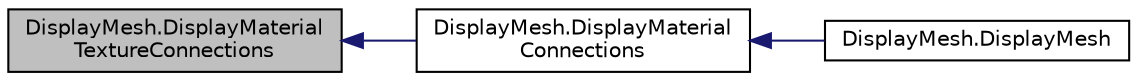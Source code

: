 digraph "DisplayMesh.DisplayMaterialTextureConnections"
{
  edge [fontname="Helvetica",fontsize="10",labelfontname="Helvetica",labelfontsize="10"];
  node [fontname="Helvetica",fontsize="10",shape=record];
  rankdir="LR";
  Node22 [label="DisplayMesh.DisplayMaterial\lTextureConnections",height=0.2,width=0.4,color="black", fillcolor="grey75", style="filled", fontcolor="black"];
  Node22 -> Node23 [dir="back",color="midnightblue",fontsize="10",style="solid"];
  Node23 [label="DisplayMesh.DisplayMaterial\lConnections",height=0.2,width=0.4,color="black", fillcolor="white", style="filled",URL="$namespace_display_mesh.html#ae201819e291cbd72b316e3e9a9e3545a"];
  Node23 -> Node24 [dir="back",color="midnightblue",fontsize="10",style="solid"];
  Node24 [label="DisplayMesh.DisplayMesh",height=0.2,width=0.4,color="black", fillcolor="white", style="filled",URL="$namespace_display_mesh.html#ad7aad925c6b08488410a66263097aa1f"];
}
